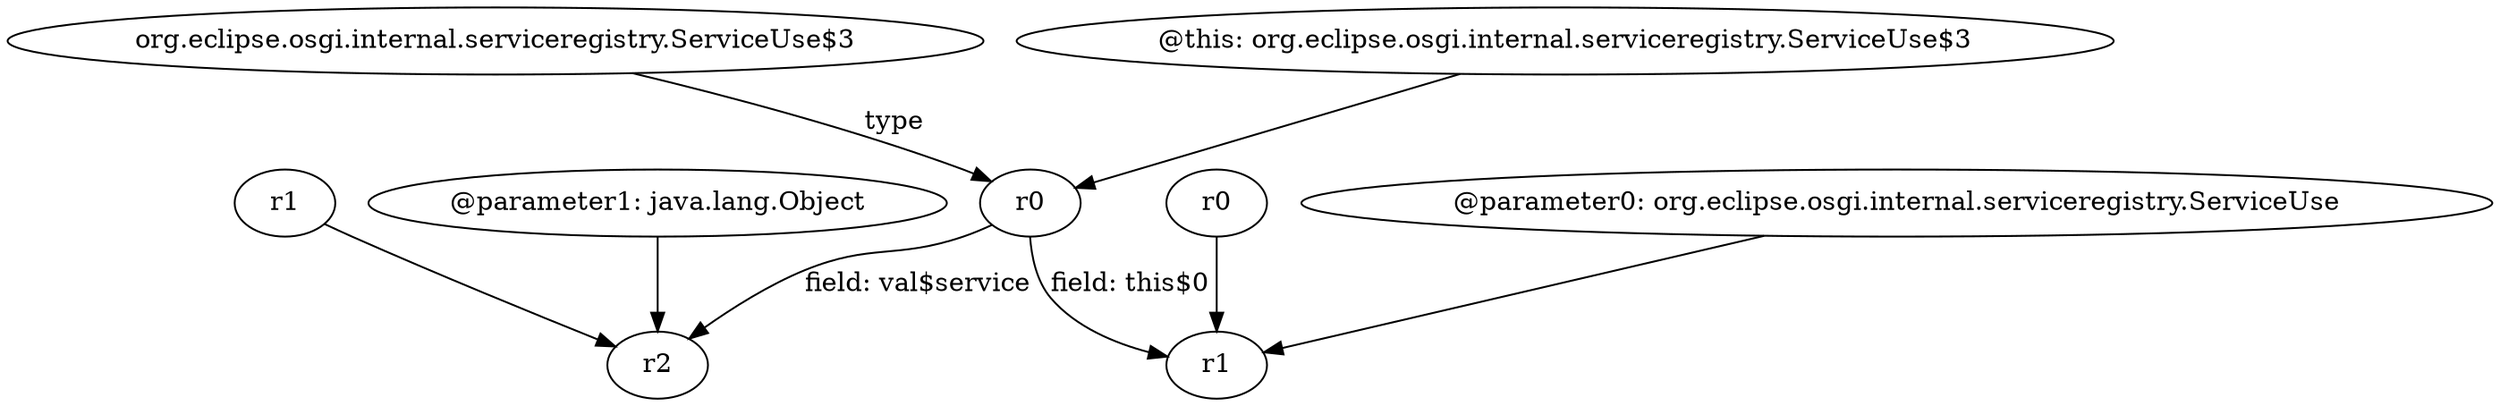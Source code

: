 digraph g {
0[label="r0"]
1[label="r1"]
0->1[label=""]
2[label="r0"]
3[label="r2"]
2->3[label="field: val$service"]
4[label="r1"]
4->3[label=""]
5[label="org.eclipse.osgi.internal.serviceregistry.ServiceUse$3"]
5->2[label="type"]
6[label="@parameter1: java.lang.Object"]
6->3[label=""]
7[label="@parameter0: org.eclipse.osgi.internal.serviceregistry.ServiceUse"]
7->1[label=""]
8[label="@this: org.eclipse.osgi.internal.serviceregistry.ServiceUse$3"]
8->2[label=""]
2->1[label="field: this$0"]
}